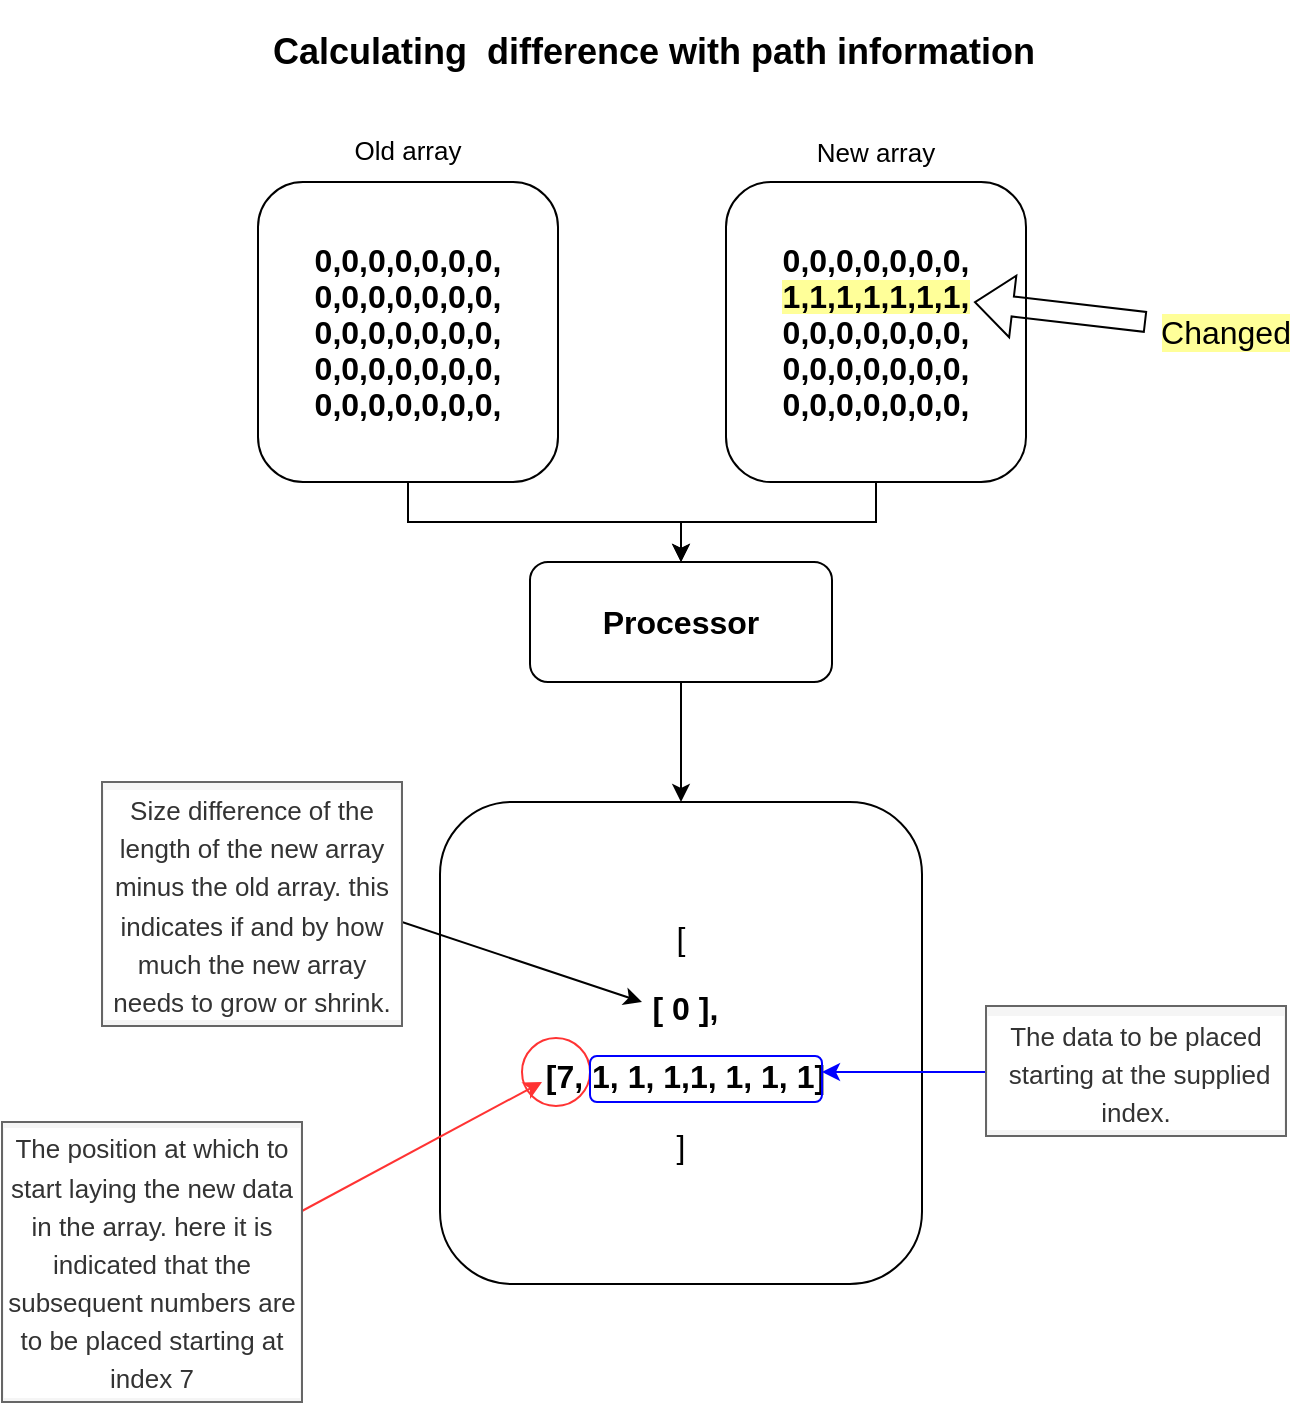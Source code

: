 <mxfile version="15.9.1" type="github">
  <diagram id="pR-02N04-xZHqkVR64Wo" name="Page-1">
    <mxGraphModel dx="1113" dy="792" grid="1" gridSize="10" guides="1" tooltips="1" connect="1" arrows="1" fold="1" page="1" pageScale="1" pageWidth="827" pageHeight="1169" math="0" shadow="0">
      <root>
        <mxCell id="0" />
        <mxCell id="1" parent="0" />
        <mxCell id="glctl3nwoHJ_dkgrtNUK-1" value="&lt;h2&gt;Calculating &amp;nbsp;difference with path information&lt;/h2&gt;" style="text;html=1;strokeColor=none;fillColor=none;align=center;verticalAlign=middle;whiteSpace=wrap;rounded=0;" vertex="1" parent="1">
          <mxGeometry x="216" y="60" width="396" height="30" as="geometry" />
        </mxCell>
        <mxCell id="glctl3nwoHJ_dkgrtNUK-8" style="edgeStyle=orthogonalEdgeStyle;rounded=0;orthogonalLoop=1;jettySize=auto;html=1;exitX=0.5;exitY=1;exitDx=0;exitDy=0;fontFamily=Helvetica;fontSize=16;fontColor=#000000;entryX=0.5;entryY=0;entryDx=0;entryDy=0;" edge="1" parent="1" source="glctl3nwoHJ_dkgrtNUK-2" target="glctl3nwoHJ_dkgrtNUK-9">
          <mxGeometry relative="1" as="geometry">
            <mxPoint x="400" y="330" as="targetPoint" />
          </mxGeometry>
        </mxCell>
        <mxCell id="glctl3nwoHJ_dkgrtNUK-2" value="&lt;div style=&quot;line-height: 18px ; font-size: 16px&quot;&gt;&lt;h4&gt;    0,0,0,0,0,0,0,&lt;br&gt;    0,0,0,0,0,0,0,&lt;br&gt;    0,0,0,0,0,0,0,&lt;br&gt;    0,0,0,0,0,0,0,&lt;br&gt;    0,0,0,0,0,0,0,&lt;/h4&gt;&lt;/div&gt;" style="whiteSpace=wrap;html=1;aspect=fixed;rounded=1;" vertex="1" parent="1">
          <mxGeometry x="216" y="140" width="150" height="150" as="geometry" />
        </mxCell>
        <mxCell id="glctl3nwoHJ_dkgrtNUK-10" style="edgeStyle=orthogonalEdgeStyle;rounded=0;orthogonalLoop=1;jettySize=auto;html=1;entryX=0.5;entryY=0;entryDx=0;entryDy=0;fontFamily=Helvetica;fontSize=16;fontColor=#000000;" edge="1" parent="1" source="glctl3nwoHJ_dkgrtNUK-3" target="glctl3nwoHJ_dkgrtNUK-9">
          <mxGeometry relative="1" as="geometry" />
        </mxCell>
        <mxCell id="glctl3nwoHJ_dkgrtNUK-3" value="&lt;div style=&quot;line-height: 18px ; font-size: 16px&quot;&gt;&lt;h4&gt;    0,0,0,0,0,0,0,&lt;br&gt;&lt;span style=&quot;background-color: rgb(255 , 255 , 153)&quot;&gt;1,1,1,1,1,1,1,&lt;/span&gt;&lt;br&gt;    0,0,0,0,0,0,0,&lt;br&gt;    0,0,0,0,0,0,0,&lt;br&gt;    0,0,0,0,0,0,0,&lt;/h4&gt;&lt;/div&gt;" style="whiteSpace=wrap;html=1;aspect=fixed;rounded=1;" vertex="1" parent="1">
          <mxGeometry x="450" y="140" width="150" height="150" as="geometry" />
        </mxCell>
        <mxCell id="glctl3nwoHJ_dkgrtNUK-4" value="" style="shape=flexArrow;endArrow=classic;html=1;rounded=0;fontFamily=Helvetica;fontSize=16;fontColor=#000000;entryX=0.8;entryY=0.4;entryDx=0;entryDy=0;entryPerimeter=0;" edge="1" parent="1">
          <mxGeometry width="50" height="50" relative="1" as="geometry">
            <mxPoint x="660" y="210" as="sourcePoint" />
            <mxPoint x="574" y="200" as="targetPoint" />
          </mxGeometry>
        </mxCell>
        <mxCell id="glctl3nwoHJ_dkgrtNUK-5" value="Changed" style="text;html=1;strokeColor=none;fillColor=none;align=center;verticalAlign=middle;whiteSpace=wrap;rounded=0;labelBackgroundColor=#FFFF99;fontFamily=Helvetica;fontSize=16;fontColor=#000000;" vertex="1" parent="1">
          <mxGeometry x="670" y="200" width="60" height="30" as="geometry" />
        </mxCell>
        <mxCell id="glctl3nwoHJ_dkgrtNUK-7" value="&lt;div style=&quot;line-height: 18px&quot;&gt;&lt;h4&gt;&lt;font size=&quot;3&quot; style=&quot;font-weight: normal&quot;&gt;[&lt;/font&gt;&lt;/h4&gt;&lt;h4&gt;&lt;font size=&quot;3&quot;&gt;&amp;nbsp;[ 0 ],&lt;/font&gt;&lt;/h4&gt;&lt;h4&gt;&lt;font size=&quot;3&quot;&gt;&amp;nbsp;[&lt;/font&gt;&lt;span style=&quot;font-size: medium&quot;&gt;7, 1, 1, 1,&lt;/span&gt;&lt;span style=&quot;font-size: medium&quot;&gt;1, 1, 1, 1&lt;/span&gt;&lt;span style=&quot;font-size: medium&quot;&gt;]&lt;/span&gt;&lt;/h4&gt;&lt;h4&gt;&lt;font size=&quot;3&quot; style=&quot;font-weight: normal&quot;&gt;]&lt;/font&gt;&lt;/h4&gt;&lt;/div&gt;" style="whiteSpace=wrap;html=1;aspect=fixed;rounded=1;connectable=0;" vertex="1" parent="1">
          <mxGeometry x="307" y="450" width="241" height="241" as="geometry" />
        </mxCell>
        <mxCell id="glctl3nwoHJ_dkgrtNUK-11" style="edgeStyle=orthogonalEdgeStyle;rounded=0;orthogonalLoop=1;jettySize=auto;html=1;fontFamily=Helvetica;fontSize=16;fontColor=#000000;" edge="1" parent="1" source="glctl3nwoHJ_dkgrtNUK-9" target="glctl3nwoHJ_dkgrtNUK-7">
          <mxGeometry relative="1" as="geometry" />
        </mxCell>
        <mxCell id="glctl3nwoHJ_dkgrtNUK-9" value="&lt;div style=&quot;line-height: 18px ; font-size: 16px&quot;&gt;&lt;h4&gt;Processor&lt;/h4&gt;&lt;/div&gt;" style="whiteSpace=wrap;html=1;rounded=1;" vertex="1" parent="1">
          <mxGeometry x="352" y="330" width="151" height="60" as="geometry" />
        </mxCell>
        <mxCell id="glctl3nwoHJ_dkgrtNUK-12" value="" style="endArrow=classic;html=1;rounded=0;fontFamily=Helvetica;fontSize=16;fontColor=#000000;" edge="1" parent="1">
          <mxGeometry width="50" height="50" relative="1" as="geometry">
            <mxPoint x="258" y="500" as="sourcePoint" />
            <mxPoint x="408" y="550" as="targetPoint" />
          </mxGeometry>
        </mxCell>
        <mxCell id="glctl3nwoHJ_dkgrtNUK-13" value="" style="endArrow=classic;html=1;rounded=0;fontFamily=Helvetica;fontSize=16;fontColor=#000000;strokeColor=#FF3333;" edge="1" parent="1">
          <mxGeometry width="50" height="50" relative="1" as="geometry">
            <mxPoint x="238" y="654.5" as="sourcePoint" />
            <mxPoint x="358" y="590" as="targetPoint" />
          </mxGeometry>
        </mxCell>
        <mxCell id="glctl3nwoHJ_dkgrtNUK-14" value="" style="ellipse;whiteSpace=wrap;html=1;aspect=fixed;rounded=1;labelBackgroundColor=#FFFF99;fontFamily=Helvetica;fontSize=16;fontColor=#000000;fillColor=none;strokeColor=#FF3333;" vertex="1" parent="1">
          <mxGeometry x="348" y="568" width="34" height="34" as="geometry" />
        </mxCell>
        <mxCell id="glctl3nwoHJ_dkgrtNUK-15" value="" style="rounded=1;whiteSpace=wrap;html=1;labelBackgroundColor=#FFFF99;fontFamily=Helvetica;fontSize=16;fontColor=#000000;strokeColor=#0000FF;fillColor=none;" vertex="1" parent="1">
          <mxGeometry x="382" y="577" width="116" height="23" as="geometry" />
        </mxCell>
        <mxCell id="glctl3nwoHJ_dkgrtNUK-16" value="" style="endArrow=classic;html=1;rounded=0;fontFamily=Helvetica;fontSize=16;fontColor=#000000;strokeColor=#0000FF;" edge="1" parent="1">
          <mxGeometry width="50" height="50" relative="1" as="geometry">
            <mxPoint x="598" y="585" as="sourcePoint" />
            <mxPoint x="498" y="585" as="targetPoint" />
          </mxGeometry>
        </mxCell>
        <mxCell id="glctl3nwoHJ_dkgrtNUK-18" value="&lt;font style=&quot;font-size: 13px&quot;&gt;Size difference of the length of the new array minus the old array. this indicates if and by how much the new array needs to grow or shrink.&lt;/font&gt;" style="text;html=1;strokeColor=#666666;fillColor=#f5f5f5;align=center;verticalAlign=middle;whiteSpace=wrap;rounded=0;labelBackgroundColor=#FFFFFF;fontFamily=Helvetica;fontSize=16;fontColor=#333333;" vertex="1" parent="1">
          <mxGeometry x="138" y="440" width="150" height="122" as="geometry" />
        </mxCell>
        <mxCell id="glctl3nwoHJ_dkgrtNUK-19" value="&lt;font style=&quot;font-size: 13px&quot;&gt;The position at which to start laying the new data in the array. here it is indicated that the subsequent numbers are to be placed starting at index 7&lt;/font&gt;" style="text;html=1;strokeColor=#666666;fillColor=#f5f5f5;align=center;verticalAlign=middle;whiteSpace=wrap;rounded=0;labelBackgroundColor=#FFFFFF;fontFamily=Helvetica;fontSize=16;fontColor=#333333;" vertex="1" parent="1">
          <mxGeometry x="88" y="610" width="150" height="140" as="geometry" />
        </mxCell>
        <mxCell id="glctl3nwoHJ_dkgrtNUK-20" value="&lt;font style=&quot;font-size: 13px&quot;&gt;The data to be placed &amp;nbsp;starting at the supplied index.&lt;/font&gt;" style="text;html=1;strokeColor=#666666;fillColor=#f5f5f5;align=center;verticalAlign=middle;whiteSpace=wrap;rounded=0;labelBackgroundColor=#FFFFFF;fontFamily=Helvetica;fontSize=16;fontColor=#333333;" vertex="1" parent="1">
          <mxGeometry x="580" y="552" width="150" height="65" as="geometry" />
        </mxCell>
        <mxCell id="glctl3nwoHJ_dkgrtNUK-21" value="Old array" style="text;html=1;strokeColor=none;fillColor=none;align=center;verticalAlign=middle;whiteSpace=wrap;rounded=0;labelBackgroundColor=#FFFFFF;fontFamily=Helvetica;fontSize=13;fontColor=#000000;" vertex="1" parent="1">
          <mxGeometry x="261" y="109" width="60" height="30" as="geometry" />
        </mxCell>
        <mxCell id="glctl3nwoHJ_dkgrtNUK-22" value="New array" style="text;html=1;strokeColor=none;fillColor=none;align=center;verticalAlign=middle;whiteSpace=wrap;rounded=0;labelBackgroundColor=#FFFFFF;fontFamily=Helvetica;fontSize=13;fontColor=#000000;" vertex="1" parent="1">
          <mxGeometry x="494" y="110" width="62" height="30" as="geometry" />
        </mxCell>
      </root>
    </mxGraphModel>
  </diagram>
</mxfile>
